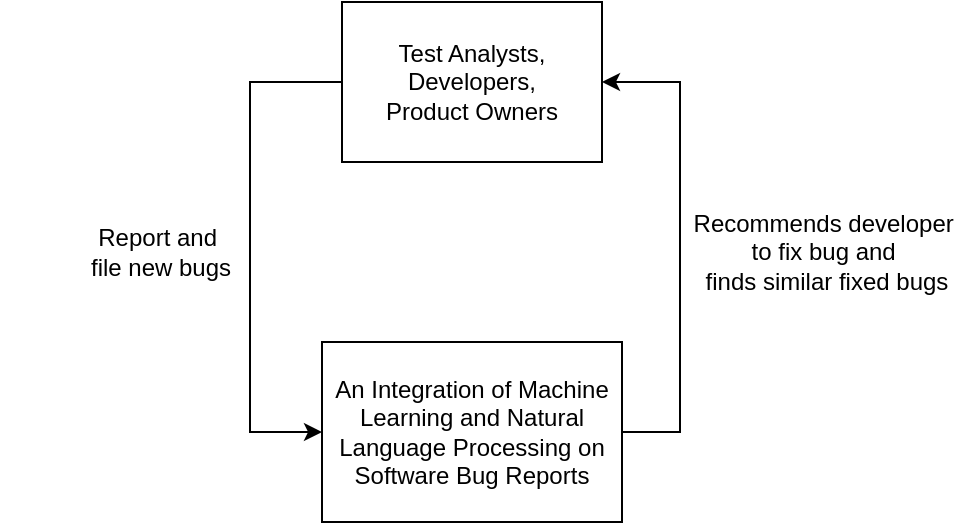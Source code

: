 <mxfile version="15.0.6" type="device"><diagram id="bbThKxeWtdNPEsutd1g3" name="Page-1"><mxGraphModel dx="960" dy="587" grid="0" gridSize="10" guides="1" tooltips="1" connect="1" arrows="1" fold="1" page="1" pageScale="1" pageWidth="3000" pageHeight="1100" math="0" shadow="0"><root><mxCell id="0"/><mxCell id="1" parent="0"/><mxCell id="L-osa4-i6ohvMTaodFhF-4" style="edgeStyle=orthogonalEdgeStyle;rounded=0;orthogonalLoop=1;jettySize=auto;html=1;entryX=0;entryY=0.5;entryDx=0;entryDy=0;exitX=0;exitY=0.5;exitDx=0;exitDy=0;" parent="1" source="L-osa4-i6ohvMTaodFhF-2" target="L-osa4-i6ohvMTaodFhF-3" edge="1"><mxGeometry relative="1" as="geometry"><Array as="points"><mxPoint x="334" y="170"/><mxPoint x="334" y="345"/></Array></mxGeometry></mxCell><mxCell id="L-osa4-i6ohvMTaodFhF-2" value="Test Analysts,&lt;br&gt;Developers,&lt;br&gt;Product Owners" style="whiteSpace=wrap;html=1;align=center;" parent="1" vertex="1"><mxGeometry x="380" y="130" width="130" height="80" as="geometry"/></mxCell><mxCell id="L-osa4-i6ohvMTaodFhF-3" value="An Integration of Machine Learning and Natural Language Processing on Software Bug Reports" style="whiteSpace=wrap;html=1;align=center;" parent="1" vertex="1"><mxGeometry x="370" y="300" width="150" height="90" as="geometry"/></mxCell><mxCell id="L-osa4-i6ohvMTaodFhF-5" style="edgeStyle=orthogonalEdgeStyle;rounded=0;orthogonalLoop=1;jettySize=auto;html=1;entryX=1;entryY=0.5;entryDx=0;entryDy=0;exitX=1;exitY=0.5;exitDx=0;exitDy=0;endArrow=none;endFill=0;startArrow=classic;startFill=1;" parent="1" source="L-osa4-i6ohvMTaodFhF-2" target="L-osa4-i6ohvMTaodFhF-3" edge="1"><mxGeometry relative="1" as="geometry"><mxPoint x="390" y="180" as="sourcePoint"/><mxPoint x="380" y="355" as="targetPoint"/><Array as="points"><mxPoint x="549" y="170"/><mxPoint x="549" y="345"/></Array></mxGeometry></mxCell><mxCell id="L-osa4-i6ohvMTaodFhF-6" value="&lt;blockquote style=&quot;margin: 0 0 0 40px ; border: none ; padding: 0px&quot;&gt;Report and&amp;nbsp;&lt;/blockquote&gt;&lt;blockquote style=&quot;margin: 0 0 0 40px ; border: none ; padding: 0px&quot;&gt;file new bugs&lt;/blockquote&gt;" style="text;html=1;align=center;verticalAlign=middle;resizable=0;points=[];autosize=1;strokeColor=none;" parent="1" vertex="1"><mxGeometry x="209" y="239.5" width="120" height="31" as="geometry"/></mxCell><mxCell id="L-osa4-i6ohvMTaodFhF-7" value="&lt;blockquote style=&quot;margin: 0 0 0 40px ; border: none ; padding: 0px&quot;&gt;Recommends developer&amp;nbsp;&lt;/blockquote&gt;&lt;blockquote style=&quot;margin: 0 0 0 40px ; border: none ; padding: 0px&quot;&gt;to fix bug&amp;nbsp;&lt;span&gt;and&amp;nbsp;&lt;/span&gt;&lt;/blockquote&gt;&lt;blockquote style=&quot;margin: 0 0 0 40px ; border: none ; padding: 0px&quot;&gt;&lt;span&gt;finds similar fixed bugs&lt;/span&gt;&lt;/blockquote&gt;" style="text;html=1;align=center;verticalAlign=middle;resizable=0;points=[];autosize=1;strokeColor=none;" parent="1" vertex="1"><mxGeometry x="510" y="232.5" width="184" height="45" as="geometry"/></mxCell></root></mxGraphModel></diagram></mxfile>
